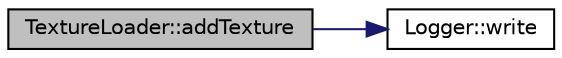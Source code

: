 digraph "TextureLoader::addTexture"
{
  edge [fontname="Helvetica",fontsize="10",labelfontname="Helvetica",labelfontsize="10"];
  node [fontname="Helvetica",fontsize="10",shape=record];
  rankdir="LR";
  Node1 [label="TextureLoader::addTexture",height=0.2,width=0.4,color="black", fillcolor="grey75", style="filled", fontcolor="black"];
  Node1 -> Node2 [color="midnightblue",fontsize="10",style="solid"];
  Node2 [label="Logger::write",height=0.2,width=0.4,color="black", fillcolor="white", style="filled",URL="$class_logger.html#a614edec0c80a48fabf74675ee8a316c0"];
}
